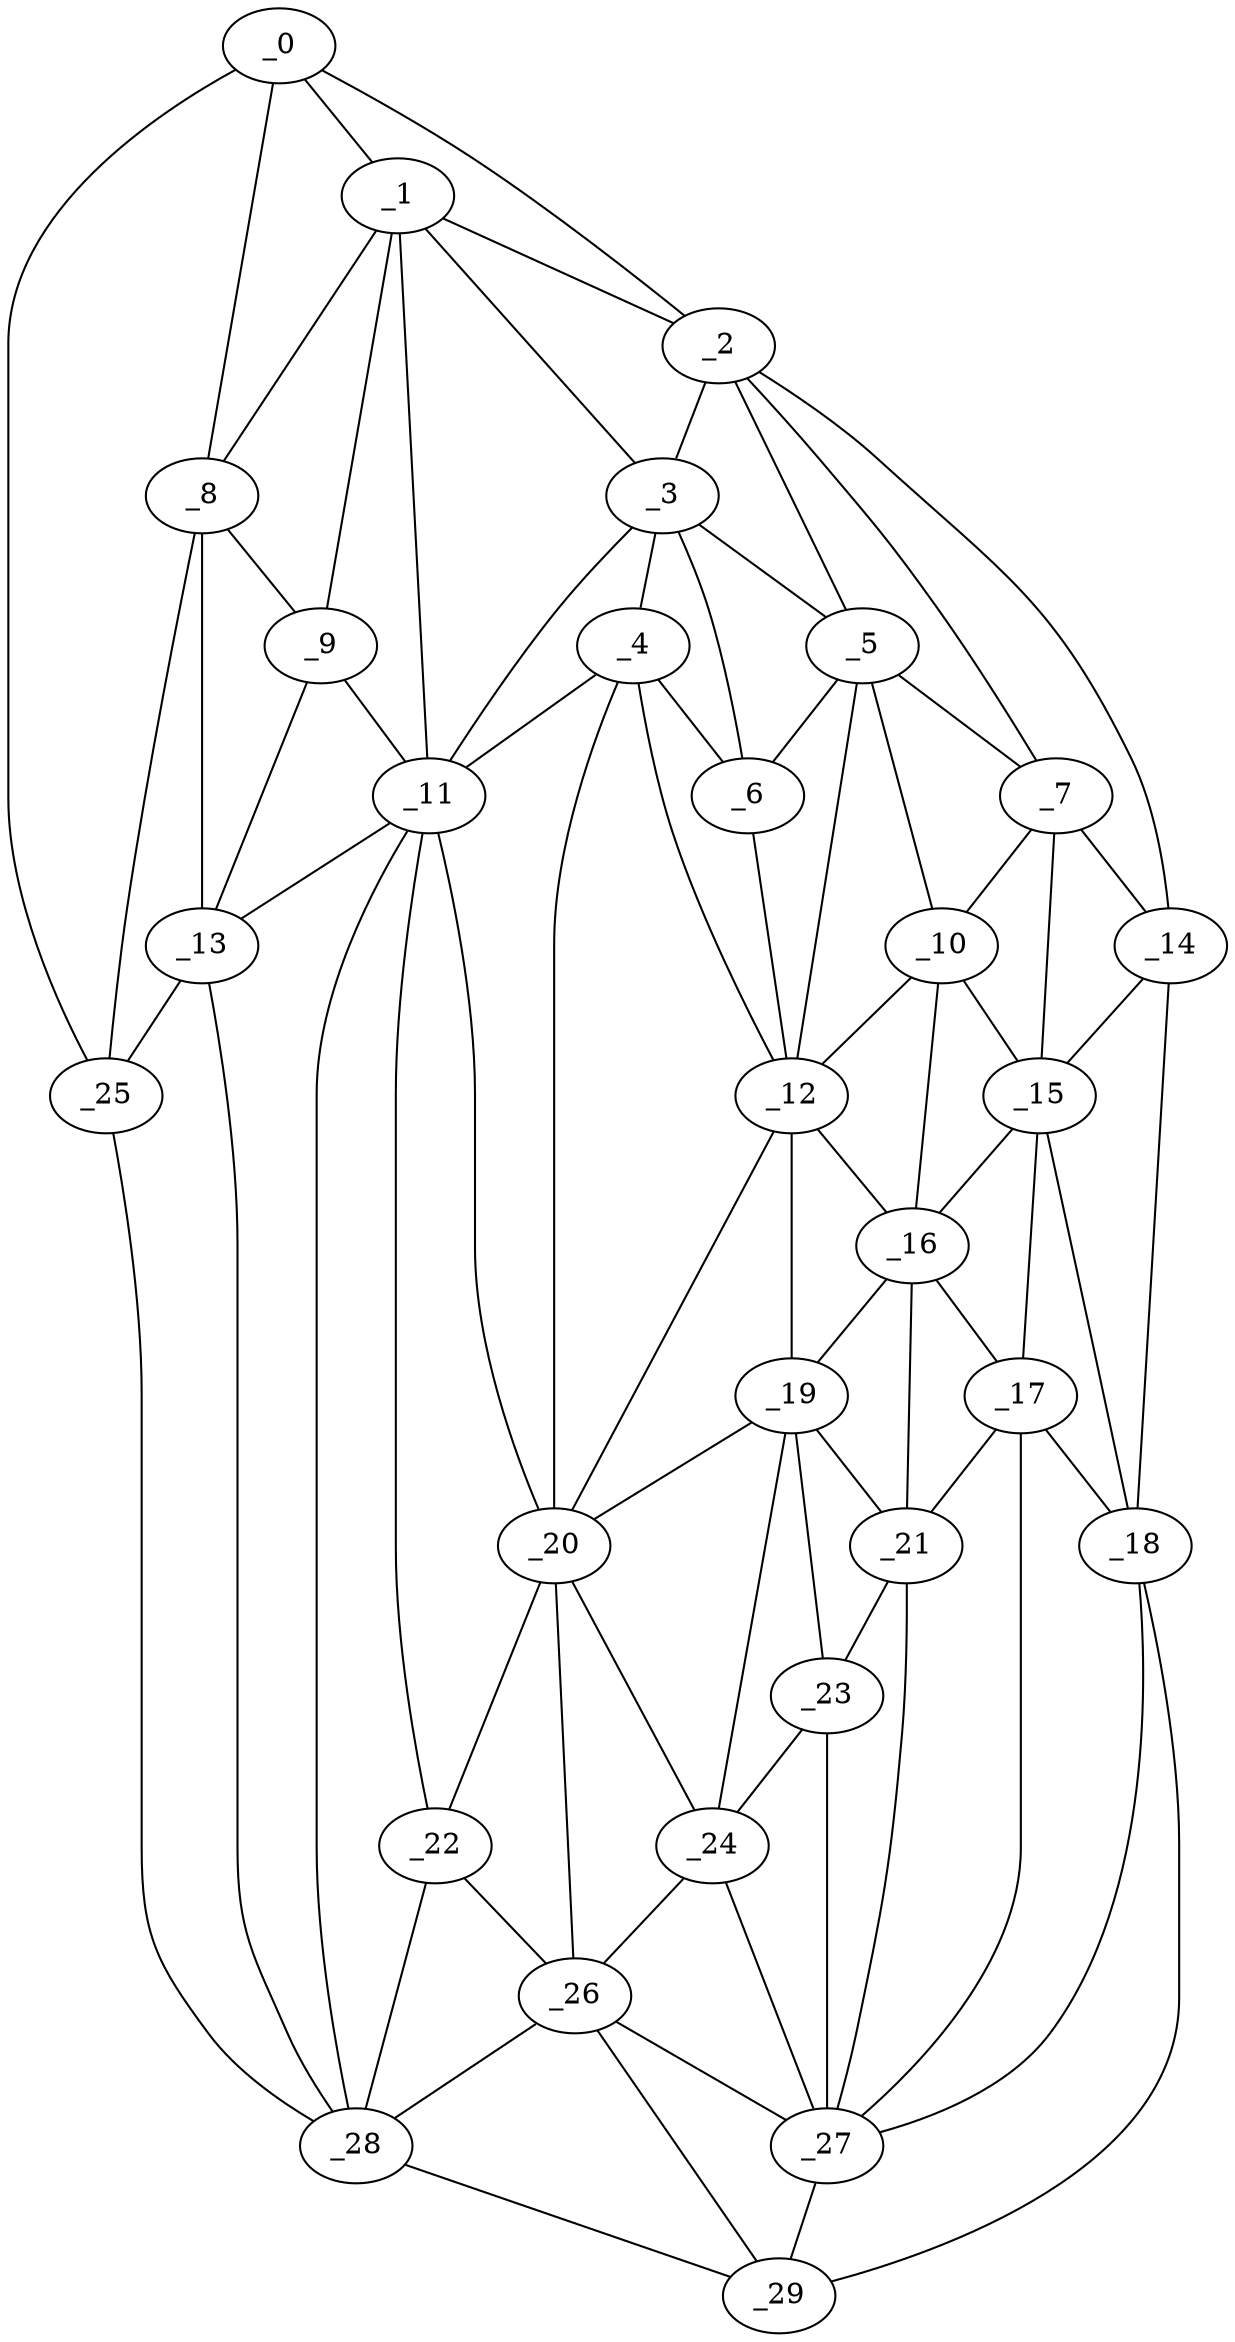 graph "obj100__270.gxl" {
	_0	 [x=31,
		y=4];
	_1	 [x=32,
		y=28];
	_0 -- _1	 [valence=2];
	_2	 [x=35,
		y=119];
	_0 -- _2	 [valence=1];
	_8	 [x=59,
		y=10];
	_0 -- _8	 [valence=1];
	_25	 [x=97,
		y=3];
	_0 -- _25	 [valence=1];
	_1 -- _2	 [valence=2];
	_3	 [x=41,
		y=53];
	_1 -- _3	 [valence=2];
	_1 -- _8	 [valence=2];
	_9	 [x=60,
		y=18];
	_1 -- _9	 [valence=2];
	_11	 [x=64,
		y=40];
	_1 -- _11	 [valence=2];
	_2 -- _3	 [valence=2];
	_5	 [x=45,
		y=98];
	_2 -- _5	 [valence=1];
	_7	 [x=58,
		y=118];
	_2 -- _7	 [valence=2];
	_14	 [x=71,
		y=123];
	_2 -- _14	 [valence=1];
	_4	 [x=44,
		y=57];
	_3 -- _4	 [valence=2];
	_3 -- _5	 [valence=2];
	_6	 [x=47,
		y=87];
	_3 -- _6	 [valence=2];
	_3 -- _11	 [valence=2];
	_4 -- _6	 [valence=1];
	_4 -- _11	 [valence=1];
	_12	 [x=67,
		y=87];
	_4 -- _12	 [valence=1];
	_20	 [x=86,
		y=62];
	_4 -- _20	 [valence=2];
	_5 -- _6	 [valence=1];
	_5 -- _7	 [valence=2];
	_10	 [x=61,
		y=110];
	_5 -- _10	 [valence=1];
	_5 -- _12	 [valence=1];
	_6 -- _12	 [valence=2];
	_7 -- _10	 [valence=2];
	_7 -- _14	 [valence=1];
	_15	 [x=74,
		y=116];
	_7 -- _15	 [valence=2];
	_8 -- _9	 [valence=2];
	_13	 [x=69,
		y=18];
	_8 -- _13	 [valence=2];
	_8 -- _25	 [valence=2];
	_9 -- _11	 [valence=2];
	_9 -- _13	 [valence=2];
	_10 -- _12	 [valence=2];
	_10 -- _15	 [valence=1];
	_16	 [x=76,
		y=103];
	_10 -- _16	 [valence=1];
	_11 -- _13	 [valence=2];
	_11 -- _20	 [valence=1];
	_22	 [x=91,
		y=55];
	_11 -- _22	 [valence=2];
	_28	 [x=99,
		y=28];
	_11 -- _28	 [valence=2];
	_12 -- _16	 [valence=2];
	_19	 [x=81,
		y=92];
	_12 -- _19	 [valence=1];
	_12 -- _20	 [valence=2];
	_13 -- _25	 [valence=1];
	_13 -- _28	 [valence=2];
	_14 -- _15	 [valence=2];
	_18	 [x=80,
		y=123];
	_14 -- _18	 [valence=1];
	_15 -- _16	 [valence=2];
	_17	 [x=78,
		y=113];
	_15 -- _17	 [valence=1];
	_15 -- _18	 [valence=2];
	_16 -- _17	 [valence=1];
	_16 -- _19	 [valence=2];
	_21	 [x=88,
		y=98];
	_16 -- _21	 [valence=2];
	_17 -- _18	 [valence=2];
	_17 -- _21	 [valence=2];
	_27	 [x=98,
		y=104];
	_17 -- _27	 [valence=1];
	_18 -- _27	 [valence=2];
	_29	 [x=105,
		y=118];
	_18 -- _29	 [valence=1];
	_19 -- _20	 [valence=2];
	_19 -- _21	 [valence=1];
	_23	 [x=91,
		y=88];
	_19 -- _23	 [valence=2];
	_24	 [x=95,
		y=81];
	_19 -- _24	 [valence=2];
	_20 -- _22	 [valence=2];
	_20 -- _24	 [valence=2];
	_26	 [x=98,
		y=77];
	_20 -- _26	 [valence=2];
	_21 -- _23	 [valence=2];
	_21 -- _27	 [valence=2];
	_22 -- _26	 [valence=2];
	_22 -- _28	 [valence=2];
	_23 -- _24	 [valence=2];
	_23 -- _27	 [valence=2];
	_24 -- _26	 [valence=2];
	_24 -- _27	 [valence=1];
	_25 -- _28	 [valence=1];
	_26 -- _27	 [valence=2];
	_26 -- _28	 [valence=2];
	_26 -- _29	 [valence=2];
	_27 -- _29	 [valence=1];
	_28 -- _29	 [valence=1];
}
